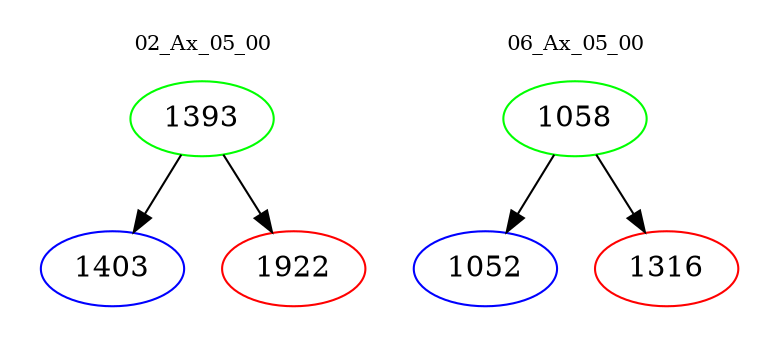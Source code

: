 digraph{
subgraph cluster_0 {
color = white
label = "02_Ax_05_00";
fontsize=10;
T0_1393 [label="1393", color="green"]
T0_1393 -> T0_1403 [color="black"]
T0_1403 [label="1403", color="blue"]
T0_1393 -> T0_1922 [color="black"]
T0_1922 [label="1922", color="red"]
}
subgraph cluster_1 {
color = white
label = "06_Ax_05_00";
fontsize=10;
T1_1058 [label="1058", color="green"]
T1_1058 -> T1_1052 [color="black"]
T1_1052 [label="1052", color="blue"]
T1_1058 -> T1_1316 [color="black"]
T1_1316 [label="1316", color="red"]
}
}
